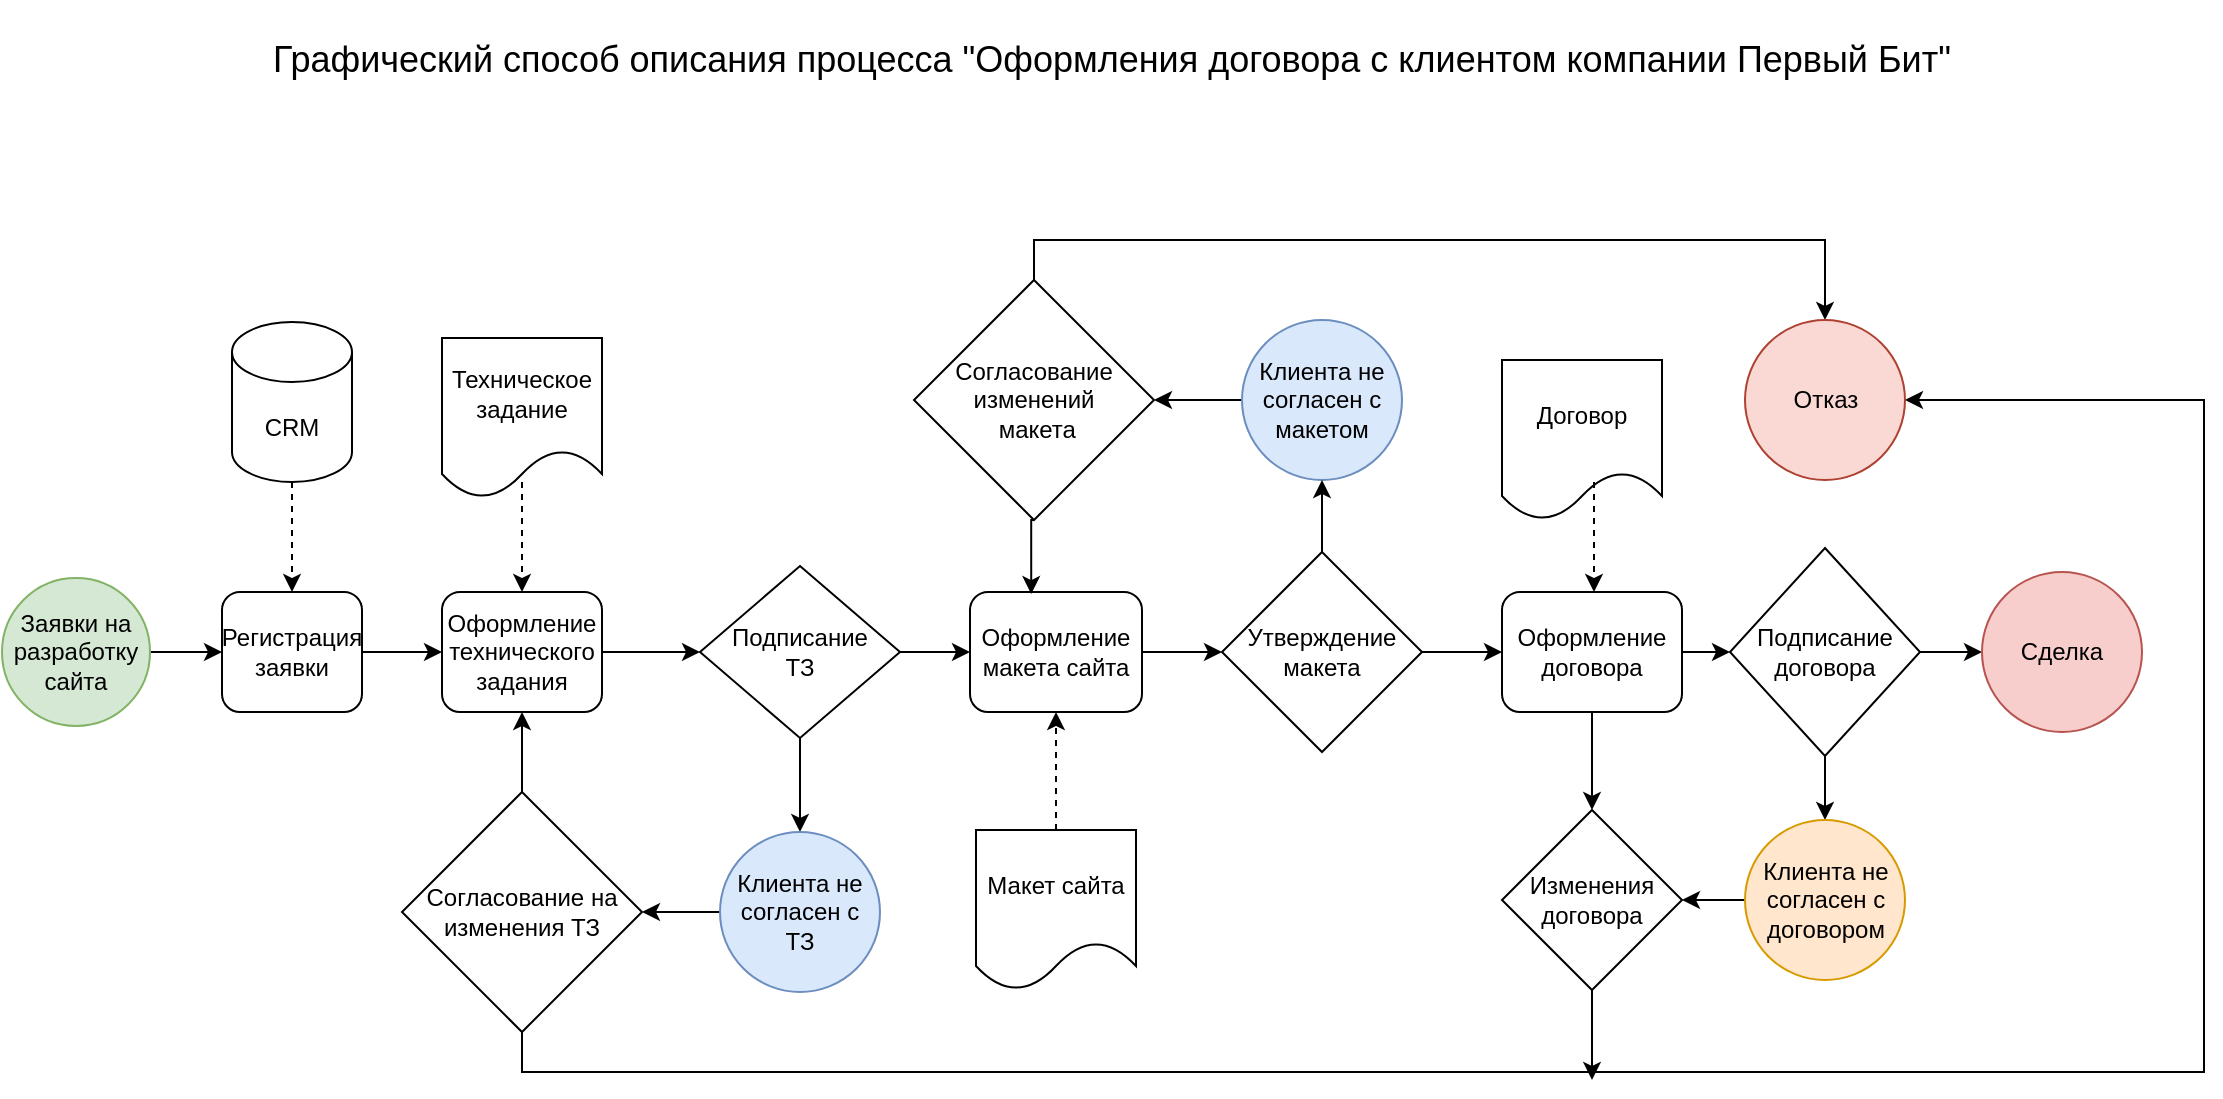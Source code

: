 <mxfile version="21.5.1" type="github">
  <diagram name="Страница 1" id="Gbhtui2-0hPwh3wgBFPS">
    <mxGraphModel dx="874" dy="476" grid="1" gridSize="10" guides="1" tooltips="1" connect="1" arrows="1" fold="1" page="1" pageScale="1" pageWidth="1169" pageHeight="827" math="0" shadow="0">
      <root>
        <mxCell id="0" />
        <mxCell id="1" parent="0" />
        <mxCell id="ta1126Qhgfq_TIe1vBsm-1" value="&lt;font style=&quot;font-size: 18px;&quot;&gt;Графический способ описания процесса &quot;Оформления договора с клиентом компании Первый Бит&quot;&lt;/font&gt;" style="text;html=1;strokeColor=none;fillColor=none;align=center;verticalAlign=middle;whiteSpace=wrap;rounded=0;" vertex="1" parent="1">
          <mxGeometry x="155" y="100" width="860" height="60" as="geometry" />
        </mxCell>
        <mxCell id="ta1126Qhgfq_TIe1vBsm-29" style="edgeStyle=orthogonalEdgeStyle;rounded=0;orthogonalLoop=1;jettySize=auto;html=1;exitX=1;exitY=0.5;exitDx=0;exitDy=0;entryX=0;entryY=0.5;entryDx=0;entryDy=0;" edge="1" parent="1" source="ta1126Qhgfq_TIe1vBsm-2" target="ta1126Qhgfq_TIe1vBsm-5">
          <mxGeometry relative="1" as="geometry" />
        </mxCell>
        <mxCell id="ta1126Qhgfq_TIe1vBsm-2" value="Заявки на разработку сайта" style="ellipse;whiteSpace=wrap;html=1;aspect=fixed;fillColor=#d5e8d4;strokeColor=#82b366;" vertex="1" parent="1">
          <mxGeometry x="30" y="389" width="74" height="74" as="geometry" />
        </mxCell>
        <mxCell id="ta1126Qhgfq_TIe1vBsm-49" style="edgeStyle=orthogonalEdgeStyle;rounded=0;orthogonalLoop=1;jettySize=auto;html=1;exitX=0.5;exitY=1;exitDx=0;exitDy=0;exitPerimeter=0;entryX=0.5;entryY=0;entryDx=0;entryDy=0;dashed=1;" edge="1" parent="1" source="ta1126Qhgfq_TIe1vBsm-4" target="ta1126Qhgfq_TIe1vBsm-5">
          <mxGeometry relative="1" as="geometry" />
        </mxCell>
        <mxCell id="ta1126Qhgfq_TIe1vBsm-4" value="CRM" style="shape=cylinder3;whiteSpace=wrap;html=1;boundedLbl=1;backgroundOutline=1;size=15;" vertex="1" parent="1">
          <mxGeometry x="145" y="261" width="60" height="80" as="geometry" />
        </mxCell>
        <mxCell id="ta1126Qhgfq_TIe1vBsm-30" style="edgeStyle=orthogonalEdgeStyle;rounded=0;orthogonalLoop=1;jettySize=auto;html=1;exitX=1;exitY=0.5;exitDx=0;exitDy=0;entryX=0;entryY=0.5;entryDx=0;entryDy=0;" edge="1" parent="1" source="ta1126Qhgfq_TIe1vBsm-5" target="ta1126Qhgfq_TIe1vBsm-6">
          <mxGeometry relative="1" as="geometry" />
        </mxCell>
        <mxCell id="ta1126Qhgfq_TIe1vBsm-5" value="Регистрация заявки" style="rounded=1;whiteSpace=wrap;html=1;" vertex="1" parent="1">
          <mxGeometry x="140" y="396" width="70" height="60" as="geometry" />
        </mxCell>
        <mxCell id="ta1126Qhgfq_TIe1vBsm-31" style="edgeStyle=orthogonalEdgeStyle;rounded=0;orthogonalLoop=1;jettySize=auto;html=1;exitX=1;exitY=0.5;exitDx=0;exitDy=0;entryX=0;entryY=0.5;entryDx=0;entryDy=0;" edge="1" parent="1" source="ta1126Qhgfq_TIe1vBsm-6" target="ta1126Qhgfq_TIe1vBsm-8">
          <mxGeometry relative="1" as="geometry" />
        </mxCell>
        <mxCell id="ta1126Qhgfq_TIe1vBsm-6" value="Оформление технического задания" style="rounded=1;whiteSpace=wrap;html=1;" vertex="1" parent="1">
          <mxGeometry x="250" y="396" width="80" height="60" as="geometry" />
        </mxCell>
        <mxCell id="ta1126Qhgfq_TIe1vBsm-7" value="Техническое задание" style="shape=document;whiteSpace=wrap;html=1;boundedLbl=1;" vertex="1" parent="1">
          <mxGeometry x="250" y="269" width="80" height="80" as="geometry" />
        </mxCell>
        <mxCell id="ta1126Qhgfq_TIe1vBsm-33" style="edgeStyle=orthogonalEdgeStyle;rounded=0;orthogonalLoop=1;jettySize=auto;html=1;exitX=1;exitY=0.5;exitDx=0;exitDy=0;entryX=0;entryY=0.5;entryDx=0;entryDy=0;" edge="1" parent="1" source="ta1126Qhgfq_TIe1vBsm-8" target="ta1126Qhgfq_TIe1vBsm-11">
          <mxGeometry relative="1" as="geometry" />
        </mxCell>
        <mxCell id="ta1126Qhgfq_TIe1vBsm-52" style="edgeStyle=orthogonalEdgeStyle;rounded=0;orthogonalLoop=1;jettySize=auto;html=1;exitX=0.5;exitY=1;exitDx=0;exitDy=0;entryX=0.5;entryY=0;entryDx=0;entryDy=0;" edge="1" parent="1" source="ta1126Qhgfq_TIe1vBsm-8" target="ta1126Qhgfq_TIe1vBsm-9">
          <mxGeometry relative="1" as="geometry" />
        </mxCell>
        <mxCell id="ta1126Qhgfq_TIe1vBsm-8" value="Подписание&lt;br&gt;ТЗ" style="rhombus;whiteSpace=wrap;html=1;" vertex="1" parent="1">
          <mxGeometry x="379" y="383" width="100" height="86" as="geometry" />
        </mxCell>
        <mxCell id="ta1126Qhgfq_TIe1vBsm-53" style="edgeStyle=orthogonalEdgeStyle;rounded=0;orthogonalLoop=1;jettySize=auto;html=1;exitX=0;exitY=0.5;exitDx=0;exitDy=0;entryX=1;entryY=0.5;entryDx=0;entryDy=0;" edge="1" parent="1" source="ta1126Qhgfq_TIe1vBsm-9" target="ta1126Qhgfq_TIe1vBsm-18">
          <mxGeometry relative="1" as="geometry" />
        </mxCell>
        <mxCell id="ta1126Qhgfq_TIe1vBsm-9" value="Клиента не согласен с &lt;br&gt;ТЗ" style="ellipse;whiteSpace=wrap;html=1;aspect=fixed;fillColor=#dae8fc;strokeColor=#6c8ebf;" vertex="1" parent="1">
          <mxGeometry x="389" y="516" width="80" height="80" as="geometry" />
        </mxCell>
        <mxCell id="ta1126Qhgfq_TIe1vBsm-36" style="edgeStyle=orthogonalEdgeStyle;rounded=0;orthogonalLoop=1;jettySize=auto;html=1;exitX=1;exitY=0.5;exitDx=0;exitDy=0;entryX=0;entryY=0.5;entryDx=0;entryDy=0;" edge="1" parent="1" source="ta1126Qhgfq_TIe1vBsm-11" target="ta1126Qhgfq_TIe1vBsm-13">
          <mxGeometry relative="1" as="geometry" />
        </mxCell>
        <mxCell id="ta1126Qhgfq_TIe1vBsm-11" value="Оформление макета сайта" style="rounded=1;whiteSpace=wrap;html=1;" vertex="1" parent="1">
          <mxGeometry x="514" y="396" width="86" height="60" as="geometry" />
        </mxCell>
        <mxCell id="ta1126Qhgfq_TIe1vBsm-62" style="edgeStyle=orthogonalEdgeStyle;rounded=0;orthogonalLoop=1;jettySize=auto;html=1;exitX=0;exitY=0.5;exitDx=0;exitDy=0;entryX=1;entryY=0.5;entryDx=0;entryDy=0;" edge="1" parent="1" source="ta1126Qhgfq_TIe1vBsm-12" target="ta1126Qhgfq_TIe1vBsm-19">
          <mxGeometry relative="1" as="geometry" />
        </mxCell>
        <mxCell id="ta1126Qhgfq_TIe1vBsm-12" value="Клиента не согласен с &lt;br&gt;макетом" style="ellipse;whiteSpace=wrap;html=1;aspect=fixed;fillColor=#dae8fc;strokeColor=#6c8ebf;" vertex="1" parent="1">
          <mxGeometry x="650" y="260" width="80" height="80" as="geometry" />
        </mxCell>
        <mxCell id="ta1126Qhgfq_TIe1vBsm-41" style="edgeStyle=orthogonalEdgeStyle;rounded=0;orthogonalLoop=1;jettySize=auto;html=1;exitX=1;exitY=0.5;exitDx=0;exitDy=0;entryX=0;entryY=0.5;entryDx=0;entryDy=0;" edge="1" parent="1" source="ta1126Qhgfq_TIe1vBsm-13" target="ta1126Qhgfq_TIe1vBsm-20">
          <mxGeometry relative="1" as="geometry" />
        </mxCell>
        <mxCell id="ta1126Qhgfq_TIe1vBsm-61" style="edgeStyle=orthogonalEdgeStyle;rounded=0;orthogonalLoop=1;jettySize=auto;html=1;exitX=0.5;exitY=0;exitDx=0;exitDy=0;entryX=0.5;entryY=1;entryDx=0;entryDy=0;" edge="1" parent="1" source="ta1126Qhgfq_TIe1vBsm-13" target="ta1126Qhgfq_TIe1vBsm-12">
          <mxGeometry relative="1" as="geometry" />
        </mxCell>
        <mxCell id="ta1126Qhgfq_TIe1vBsm-13" value="Утверждение&lt;br&gt;макета" style="rhombus;whiteSpace=wrap;html=1;" vertex="1" parent="1">
          <mxGeometry x="640" y="376" width="100" height="100" as="geometry" />
        </mxCell>
        <mxCell id="ta1126Qhgfq_TIe1vBsm-68" style="edgeStyle=orthogonalEdgeStyle;rounded=0;orthogonalLoop=1;jettySize=auto;html=1;exitX=0.5;exitY=0;exitDx=0;exitDy=0;dashed=1;" edge="1" parent="1" source="ta1126Qhgfq_TIe1vBsm-14" target="ta1126Qhgfq_TIe1vBsm-11">
          <mxGeometry relative="1" as="geometry" />
        </mxCell>
        <mxCell id="ta1126Qhgfq_TIe1vBsm-14" value="Макет сайта" style="shape=document;whiteSpace=wrap;html=1;boundedLbl=1;" vertex="1" parent="1">
          <mxGeometry x="517" y="515" width="80" height="80" as="geometry" />
        </mxCell>
        <mxCell id="ta1126Qhgfq_TIe1vBsm-54" style="edgeStyle=orthogonalEdgeStyle;rounded=0;orthogonalLoop=1;jettySize=auto;html=1;exitX=0.5;exitY=0;exitDx=0;exitDy=0;entryX=0.5;entryY=1;entryDx=0;entryDy=0;" edge="1" parent="1" source="ta1126Qhgfq_TIe1vBsm-18" target="ta1126Qhgfq_TIe1vBsm-6">
          <mxGeometry relative="1" as="geometry" />
        </mxCell>
        <mxCell id="ta1126Qhgfq_TIe1vBsm-55" style="edgeStyle=orthogonalEdgeStyle;rounded=0;orthogonalLoop=1;jettySize=auto;html=1;exitX=0.5;exitY=1;exitDx=0;exitDy=0;startArrow=none;startFill=0;" edge="1" parent="1" source="ta1126Qhgfq_TIe1vBsm-18" target="ta1126Qhgfq_TIe1vBsm-56">
          <mxGeometry relative="1" as="geometry">
            <mxPoint x="950" y="270" as="targetPoint" />
            <Array as="points">
              <mxPoint x="290" y="636" />
              <mxPoint x="1131" y="636" />
            </Array>
          </mxGeometry>
        </mxCell>
        <mxCell id="ta1126Qhgfq_TIe1vBsm-18" value="Согласование на изменения ТЗ" style="rhombus;whiteSpace=wrap;html=1;" vertex="1" parent="1">
          <mxGeometry x="230" y="496" width="120" height="120" as="geometry" />
        </mxCell>
        <mxCell id="ta1126Qhgfq_TIe1vBsm-63" style="edgeStyle=orthogonalEdgeStyle;rounded=0;orthogonalLoop=1;jettySize=auto;html=1;exitX=0.5;exitY=1;exitDx=0;exitDy=0;entryX=0.356;entryY=0.017;entryDx=0;entryDy=0;entryPerimeter=0;" edge="1" parent="1" source="ta1126Qhgfq_TIe1vBsm-19" target="ta1126Qhgfq_TIe1vBsm-11">
          <mxGeometry relative="1" as="geometry">
            <mxPoint x="550" y="390" as="targetPoint" />
          </mxGeometry>
        </mxCell>
        <mxCell id="ta1126Qhgfq_TIe1vBsm-64" style="edgeStyle=orthogonalEdgeStyle;rounded=0;orthogonalLoop=1;jettySize=auto;html=1;exitX=0.5;exitY=0;exitDx=0;exitDy=0;entryX=0.5;entryY=0;entryDx=0;entryDy=0;" edge="1" parent="1" source="ta1126Qhgfq_TIe1vBsm-19" target="ta1126Qhgfq_TIe1vBsm-56">
          <mxGeometry relative="1" as="geometry" />
        </mxCell>
        <mxCell id="ta1126Qhgfq_TIe1vBsm-19" value="Согласование изменений&lt;br&gt;&amp;nbsp;макета" style="rhombus;whiteSpace=wrap;html=1;" vertex="1" parent="1">
          <mxGeometry x="486" y="240" width="120" height="120" as="geometry" />
        </mxCell>
        <mxCell id="ta1126Qhgfq_TIe1vBsm-43" style="edgeStyle=orthogonalEdgeStyle;rounded=0;orthogonalLoop=1;jettySize=auto;html=1;exitX=1;exitY=0.5;exitDx=0;exitDy=0;entryX=0;entryY=0.5;entryDx=0;entryDy=0;" edge="1" parent="1" source="ta1126Qhgfq_TIe1vBsm-20" target="ta1126Qhgfq_TIe1vBsm-21">
          <mxGeometry relative="1" as="geometry" />
        </mxCell>
        <mxCell id="ta1126Qhgfq_TIe1vBsm-57" style="edgeStyle=orthogonalEdgeStyle;rounded=0;orthogonalLoop=1;jettySize=auto;html=1;exitX=0.5;exitY=1;exitDx=0;exitDy=0;entryX=0.5;entryY=0;entryDx=0;entryDy=0;" edge="1" parent="1" source="ta1126Qhgfq_TIe1vBsm-20" target="ta1126Qhgfq_TIe1vBsm-23">
          <mxGeometry relative="1" as="geometry" />
        </mxCell>
        <mxCell id="ta1126Qhgfq_TIe1vBsm-20" value="Оформление договора" style="rounded=1;whiteSpace=wrap;html=1;" vertex="1" parent="1">
          <mxGeometry x="780" y="396" width="90" height="60" as="geometry" />
        </mxCell>
        <mxCell id="ta1126Qhgfq_TIe1vBsm-46" style="edgeStyle=orthogonalEdgeStyle;rounded=0;orthogonalLoop=1;jettySize=auto;html=1;exitX=1;exitY=0.5;exitDx=0;exitDy=0;entryX=0;entryY=0.5;entryDx=0;entryDy=0;" edge="1" parent="1" source="ta1126Qhgfq_TIe1vBsm-21" target="ta1126Qhgfq_TIe1vBsm-24">
          <mxGeometry relative="1" as="geometry" />
        </mxCell>
        <mxCell id="ta1126Qhgfq_TIe1vBsm-65" style="edgeStyle=orthogonalEdgeStyle;rounded=0;orthogonalLoop=1;jettySize=auto;html=1;exitX=0.5;exitY=1;exitDx=0;exitDy=0;entryX=0.5;entryY=0;entryDx=0;entryDy=0;" edge="1" parent="1" source="ta1126Qhgfq_TIe1vBsm-21" target="ta1126Qhgfq_TIe1vBsm-22">
          <mxGeometry relative="1" as="geometry" />
        </mxCell>
        <mxCell id="ta1126Qhgfq_TIe1vBsm-21" value="Подписание&lt;br&gt;договора" style="rhombus;whiteSpace=wrap;html=1;" vertex="1" parent="1">
          <mxGeometry x="894" y="374" width="95" height="104" as="geometry" />
        </mxCell>
        <mxCell id="ta1126Qhgfq_TIe1vBsm-66" style="edgeStyle=orthogonalEdgeStyle;rounded=0;orthogonalLoop=1;jettySize=auto;html=1;exitX=0;exitY=0.5;exitDx=0;exitDy=0;entryX=1;entryY=0.5;entryDx=0;entryDy=0;" edge="1" parent="1" source="ta1126Qhgfq_TIe1vBsm-22" target="ta1126Qhgfq_TIe1vBsm-23">
          <mxGeometry relative="1" as="geometry" />
        </mxCell>
        <mxCell id="ta1126Qhgfq_TIe1vBsm-22" value="Клиента не согласен с договором" style="ellipse;whiteSpace=wrap;html=1;aspect=fixed;fillColor=#ffe6cc;strokeColor=#d79b00;" vertex="1" parent="1">
          <mxGeometry x="901.5" y="510" width="80" height="80" as="geometry" />
        </mxCell>
        <mxCell id="ta1126Qhgfq_TIe1vBsm-60" style="edgeStyle=orthogonalEdgeStyle;rounded=0;orthogonalLoop=1;jettySize=auto;html=1;exitX=0.5;exitY=1;exitDx=0;exitDy=0;" edge="1" parent="1" source="ta1126Qhgfq_TIe1vBsm-23">
          <mxGeometry relative="1" as="geometry">
            <mxPoint x="825" y="640" as="targetPoint" />
          </mxGeometry>
        </mxCell>
        <mxCell id="ta1126Qhgfq_TIe1vBsm-23" value="Изменения&lt;br&gt;договора" style="rhombus;whiteSpace=wrap;html=1;" vertex="1" parent="1">
          <mxGeometry x="780" y="505" width="90" height="90" as="geometry" />
        </mxCell>
        <mxCell id="ta1126Qhgfq_TIe1vBsm-24" value="Сделка" style="ellipse;whiteSpace=wrap;html=1;aspect=fixed;fillColor=#f8cecc;strokeColor=#b85450;" vertex="1" parent="1">
          <mxGeometry x="1020" y="386" width="80" height="80" as="geometry" />
        </mxCell>
        <mxCell id="ta1126Qhgfq_TIe1vBsm-51" style="edgeStyle=orthogonalEdgeStyle;rounded=0;orthogonalLoop=1;jettySize=auto;html=1;exitX=0.5;exitY=1;exitDx=0;exitDy=0;exitPerimeter=0;entryX=0.5;entryY=0;entryDx=0;entryDy=0;dashed=1;" edge="1" parent="1">
          <mxGeometry relative="1" as="geometry">
            <mxPoint x="290" y="341" as="sourcePoint" />
            <mxPoint x="290" y="396" as="targetPoint" />
          </mxGeometry>
        </mxCell>
        <mxCell id="ta1126Qhgfq_TIe1vBsm-56" value="Отказ" style="ellipse;whiteSpace=wrap;html=1;aspect=fixed;fillColor=#fad9d5;strokeColor=#ae4132;" vertex="1" parent="1">
          <mxGeometry x="901.5" y="260" width="80" height="80" as="geometry" />
        </mxCell>
        <mxCell id="ta1126Qhgfq_TIe1vBsm-69" value="Договор" style="shape=document;whiteSpace=wrap;html=1;boundedLbl=1;" vertex="1" parent="1">
          <mxGeometry x="780" y="280" width="80" height="80" as="geometry" />
        </mxCell>
        <mxCell id="ta1126Qhgfq_TIe1vBsm-70" style="edgeStyle=orthogonalEdgeStyle;rounded=0;orthogonalLoop=1;jettySize=auto;html=1;exitX=0.5;exitY=1;exitDx=0;exitDy=0;exitPerimeter=0;entryX=0.5;entryY=0;entryDx=0;entryDy=0;dashed=1;" edge="1" parent="1">
          <mxGeometry relative="1" as="geometry">
            <mxPoint x="826" y="341" as="sourcePoint" />
            <mxPoint x="826" y="396" as="targetPoint" />
          </mxGeometry>
        </mxCell>
      </root>
    </mxGraphModel>
  </diagram>
</mxfile>
